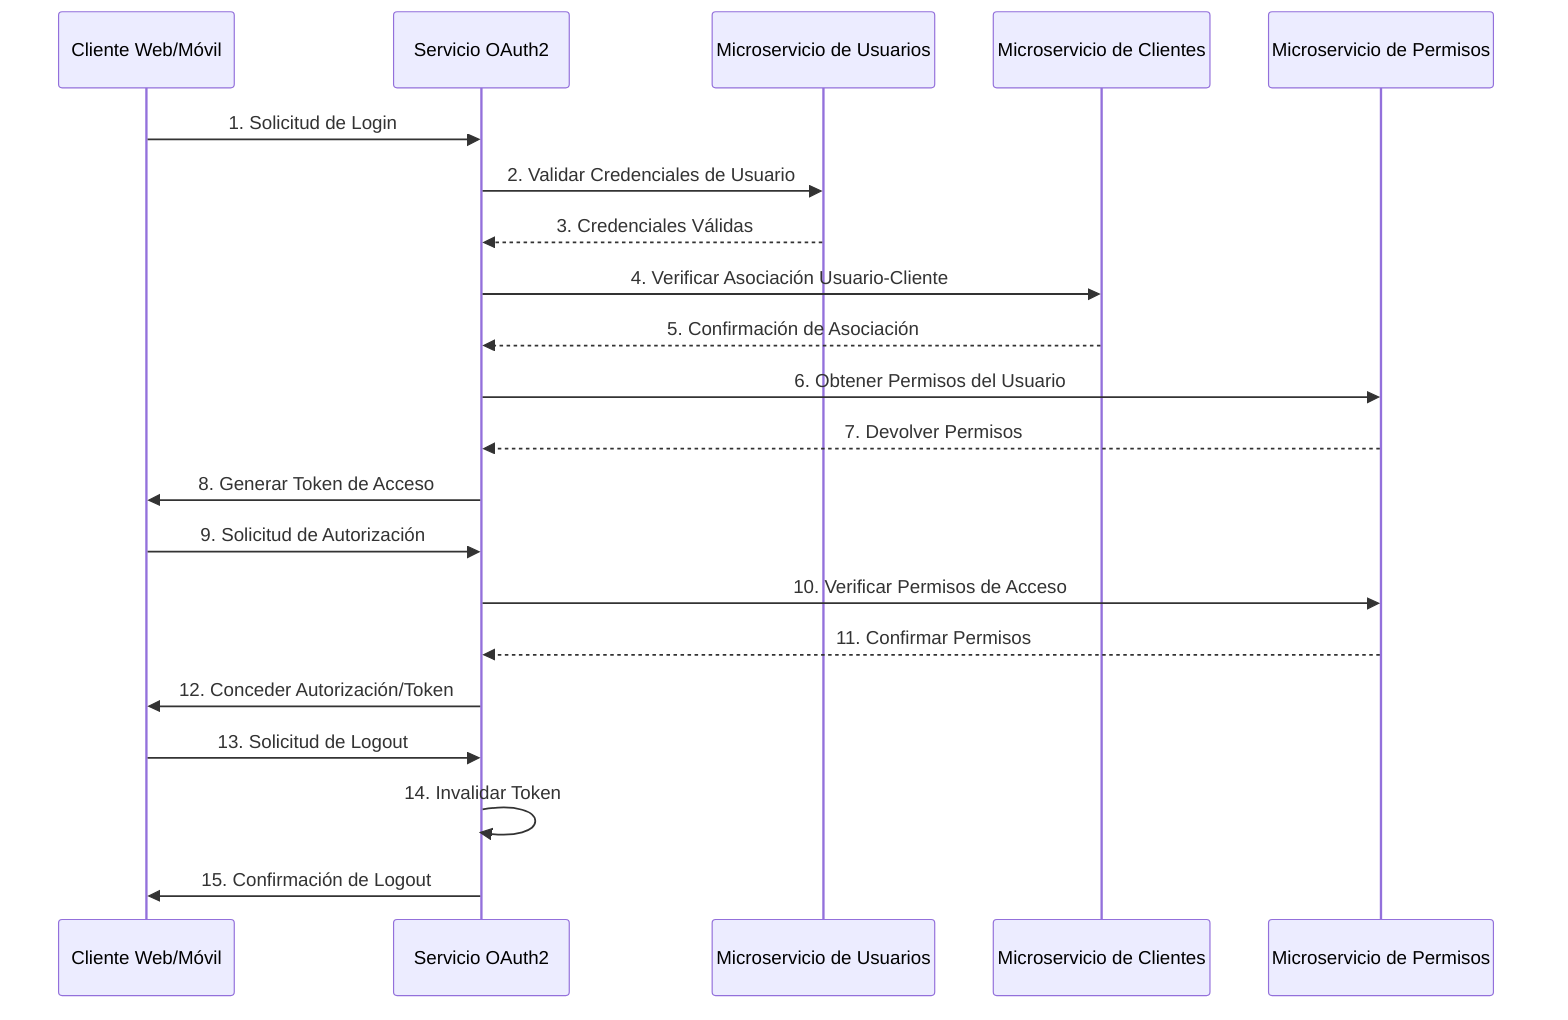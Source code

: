 sequenceDiagram
    participant Cliente as Cliente Web/Móvil
    participant OAuth as Servicio OAuth2
    participant Usuarios as Microservicio de Usuarios
    participant Clientes as Microservicio de Clientes
    participant Permisos as Microservicio de Permisos

    # Flujo de Login
    Cliente->>OAuth: 1. Solicitud de Login
    OAuth->>Usuarios: 2. Validar Credenciales de Usuario
    Usuarios-->>OAuth: 3. Credenciales Válidas
    OAuth->>Clientes: 4. Verificar Asociación Usuario-Cliente
    Clientes-->>OAuth: 5. Confirmación de Asociación
    OAuth->>Permisos: 6. Obtener Permisos del Usuario
    Permisos-->>OAuth: 7. Devolver Permisos
    OAuth->>Cliente: 8. Generar Token de Acceso
    
    # Flujo de Autorización
    Cliente->>OAuth: 9. Solicitud de Autorización
    OAuth->>Permisos: 10. Verificar Permisos de Acceso
    Permisos-->>OAuth: 11. Confirmar Permisos
    OAuth->>Cliente: 12. Conceder Autorización/Token

    # Flujo de Logout
    Cliente->>OAuth: 13. Solicitud de Logout
    OAuth->>OAuth: 14. Invalidar Token
    OAuth->>Cliente: 15. Confirmación de Logout